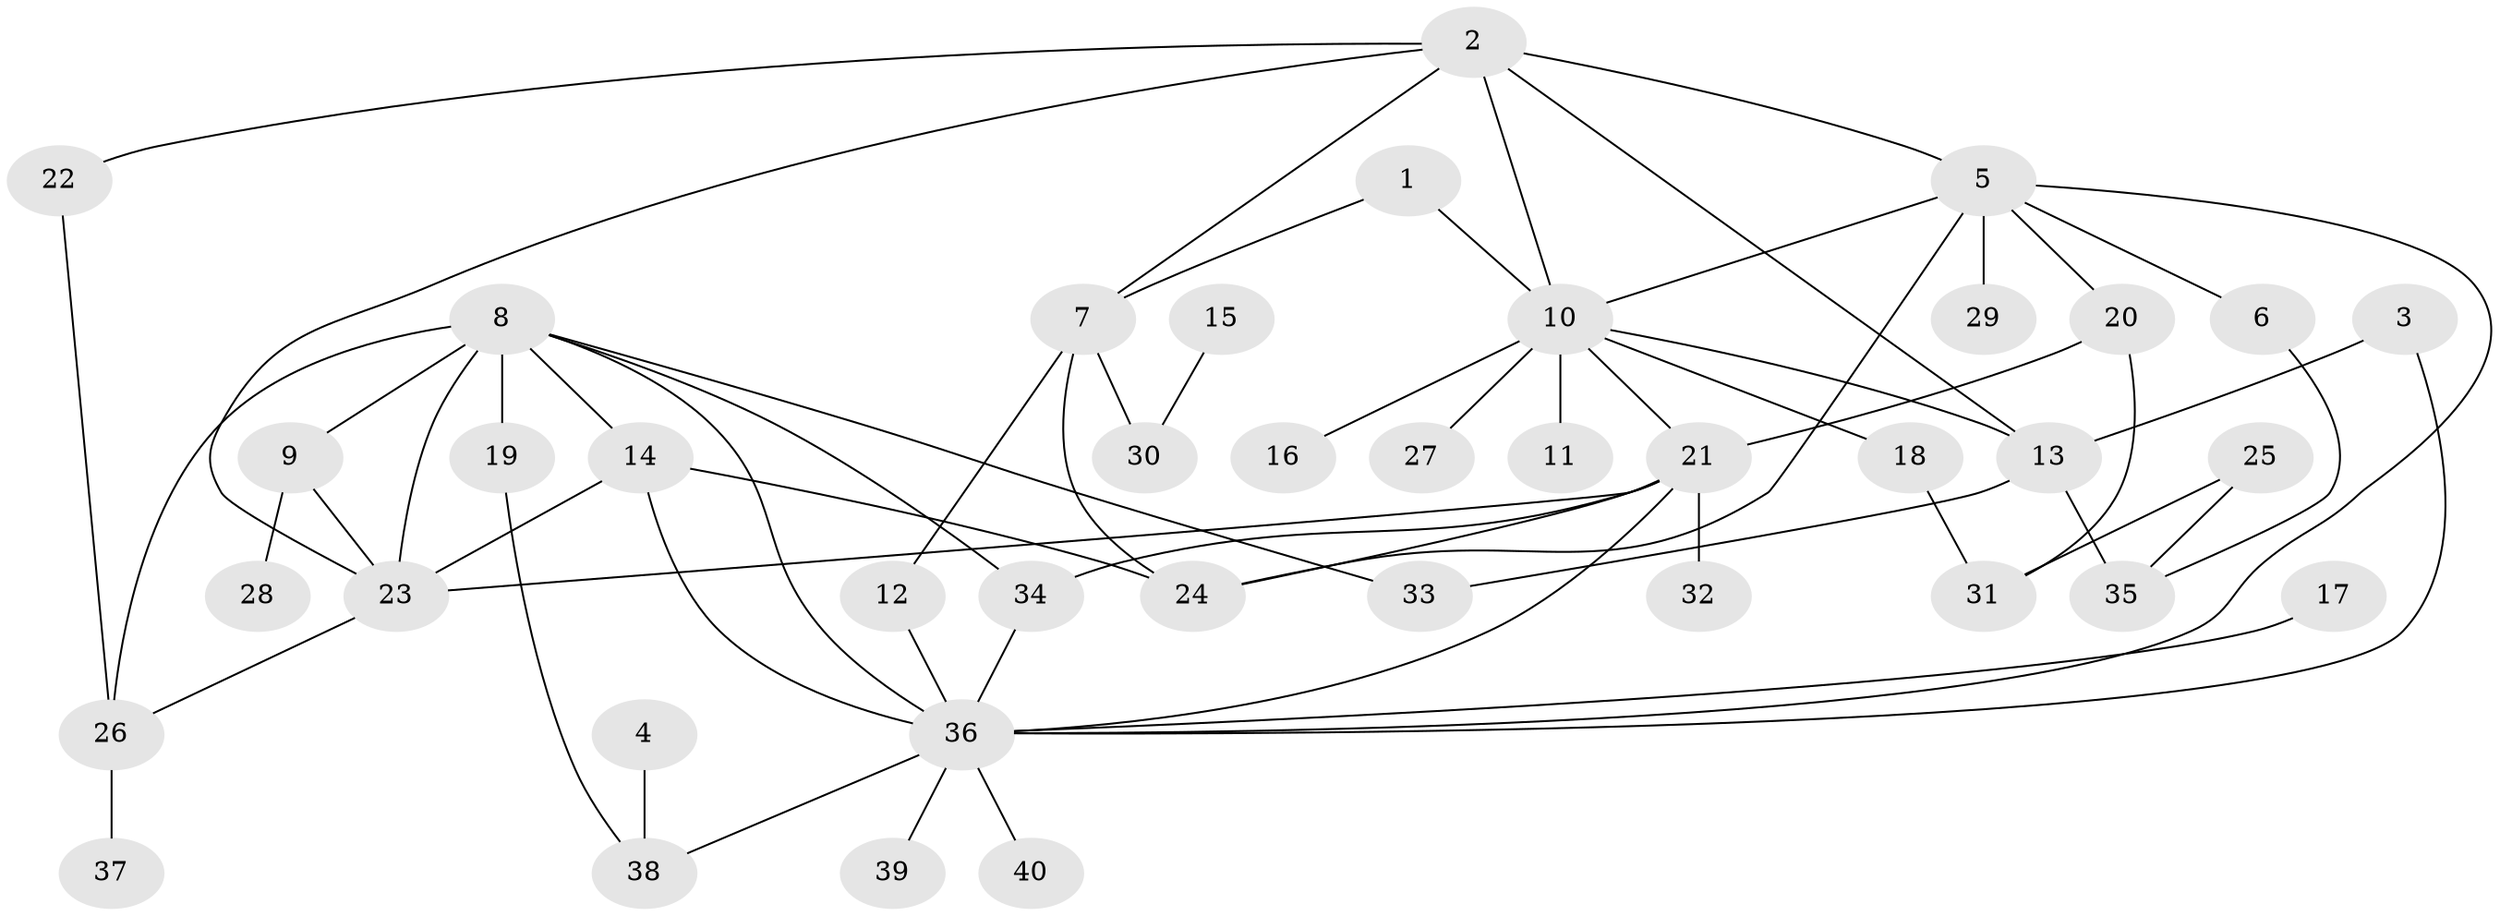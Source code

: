 // original degree distribution, {9: 0.025, 1: 0.4625, 14: 0.0125, 11: 0.0125, 5: 0.0625, 2: 0.225, 7: 0.0375, 6: 0.0375, 3: 0.075, 4: 0.05}
// Generated by graph-tools (version 1.1) at 2025/01/03/09/25 03:01:55]
// undirected, 40 vertices, 63 edges
graph export_dot {
graph [start="1"]
  node [color=gray90,style=filled];
  1;
  2;
  3;
  4;
  5;
  6;
  7;
  8;
  9;
  10;
  11;
  12;
  13;
  14;
  15;
  16;
  17;
  18;
  19;
  20;
  21;
  22;
  23;
  24;
  25;
  26;
  27;
  28;
  29;
  30;
  31;
  32;
  33;
  34;
  35;
  36;
  37;
  38;
  39;
  40;
  1 -- 7 [weight=1.0];
  1 -- 10 [weight=1.0];
  2 -- 5 [weight=1.0];
  2 -- 7 [weight=1.0];
  2 -- 10 [weight=1.0];
  2 -- 13 [weight=1.0];
  2 -- 22 [weight=1.0];
  2 -- 23 [weight=1.0];
  3 -- 13 [weight=1.0];
  3 -- 36 [weight=1.0];
  4 -- 38 [weight=1.0];
  5 -- 6 [weight=1.0];
  5 -- 10 [weight=1.0];
  5 -- 20 [weight=1.0];
  5 -- 24 [weight=1.0];
  5 -- 29 [weight=1.0];
  5 -- 36 [weight=1.0];
  6 -- 35 [weight=1.0];
  7 -- 12 [weight=1.0];
  7 -- 24 [weight=1.0];
  7 -- 30 [weight=1.0];
  8 -- 9 [weight=2.0];
  8 -- 14 [weight=1.0];
  8 -- 19 [weight=2.0];
  8 -- 23 [weight=1.0];
  8 -- 26 [weight=1.0];
  8 -- 33 [weight=1.0];
  8 -- 34 [weight=1.0];
  8 -- 36 [weight=2.0];
  9 -- 23 [weight=1.0];
  9 -- 28 [weight=1.0];
  10 -- 11 [weight=1.0];
  10 -- 13 [weight=1.0];
  10 -- 16 [weight=1.0];
  10 -- 18 [weight=1.0];
  10 -- 21 [weight=1.0];
  10 -- 27 [weight=1.0];
  12 -- 36 [weight=1.0];
  13 -- 33 [weight=1.0];
  13 -- 35 [weight=1.0];
  14 -- 23 [weight=1.0];
  14 -- 24 [weight=1.0];
  14 -- 36 [weight=1.0];
  15 -- 30 [weight=1.0];
  17 -- 36 [weight=1.0];
  18 -- 31 [weight=1.0];
  19 -- 38 [weight=1.0];
  20 -- 21 [weight=1.0];
  20 -- 31 [weight=1.0];
  21 -- 23 [weight=1.0];
  21 -- 24 [weight=1.0];
  21 -- 32 [weight=1.0];
  21 -- 34 [weight=1.0];
  21 -- 36 [weight=1.0];
  22 -- 26 [weight=1.0];
  23 -- 26 [weight=1.0];
  25 -- 31 [weight=1.0];
  25 -- 35 [weight=1.0];
  26 -- 37 [weight=1.0];
  34 -- 36 [weight=1.0];
  36 -- 38 [weight=1.0];
  36 -- 39 [weight=1.0];
  36 -- 40 [weight=1.0];
}
